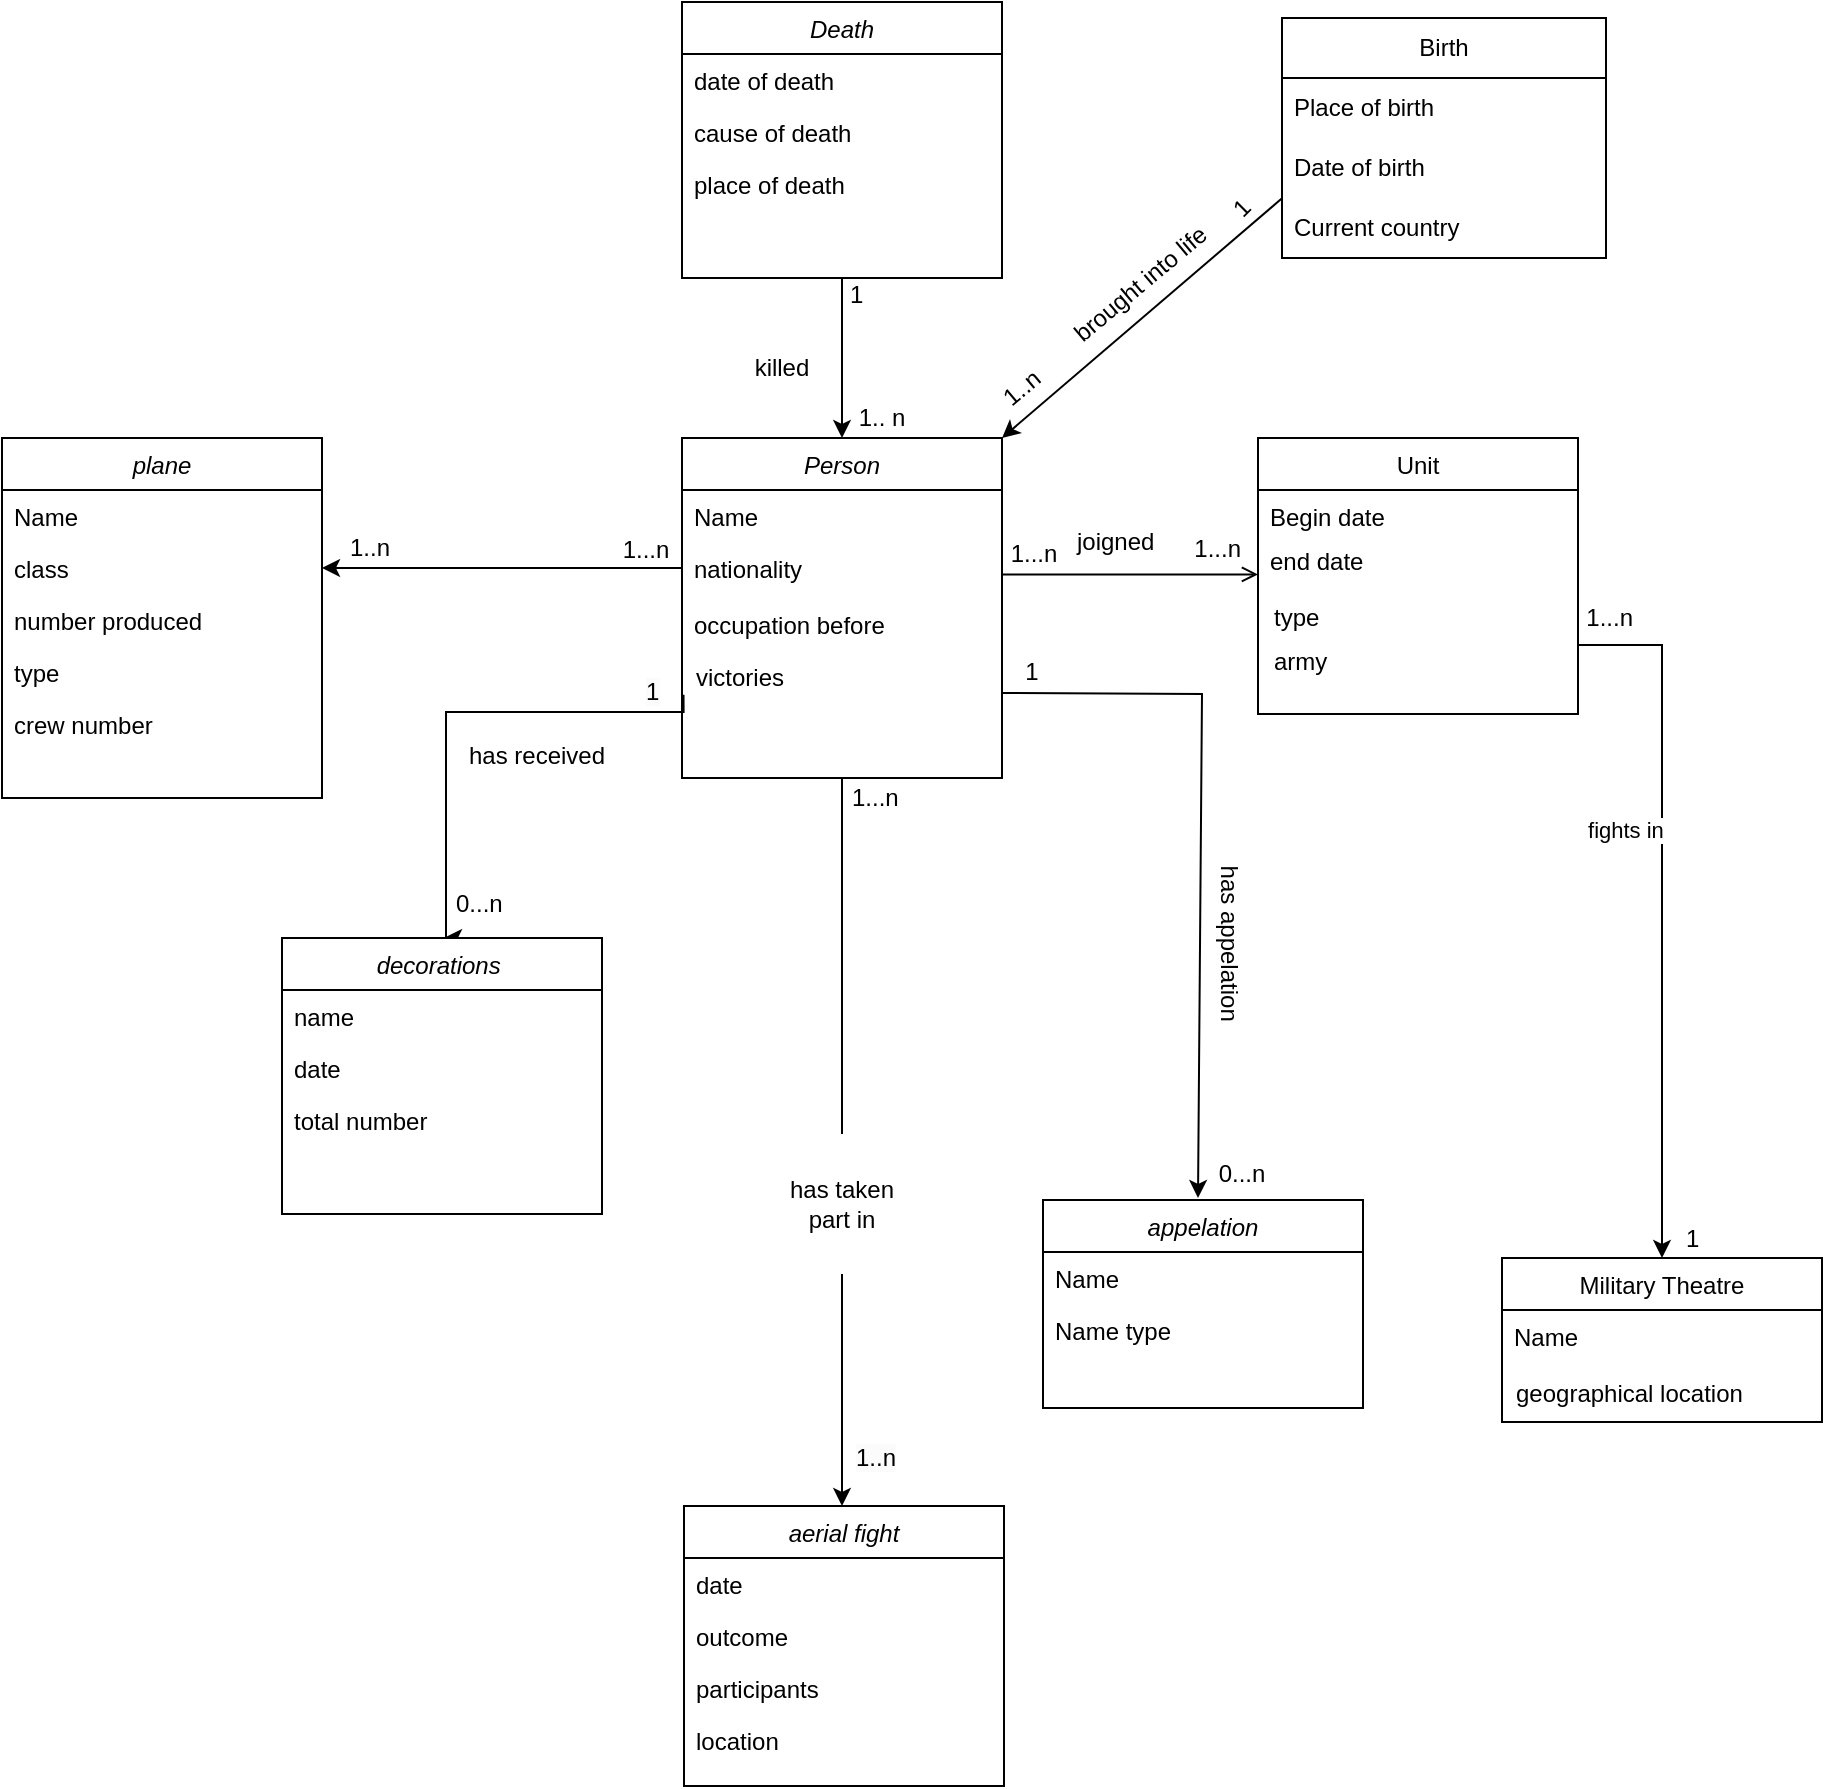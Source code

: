 <mxfile version="24.7.17">
  <diagram id="C5RBs43oDa-KdzZeNtuy" name="Page-1">
    <mxGraphModel dx="1918" dy="1807" grid="1" gridSize="10" guides="1" tooltips="1" connect="1" arrows="1" fold="1" page="1" pageScale="1" pageWidth="827" pageHeight="1169" math="0" shadow="0">
      <root>
        <mxCell id="WIyWlLk6GJQsqaUBKTNV-0" />
        <mxCell id="WIyWlLk6GJQsqaUBKTNV-1" parent="WIyWlLk6GJQsqaUBKTNV-0" />
        <mxCell id="zkfFHV4jXpPFQw0GAbJ--0" value="Person" style="swimlane;fontStyle=2;align=center;verticalAlign=top;childLayout=stackLayout;horizontal=1;startSize=26;horizontalStack=0;resizeParent=1;resizeLast=0;collapsible=1;marginBottom=0;rounded=0;shadow=0;strokeWidth=1;" parent="WIyWlLk6GJQsqaUBKTNV-1" vertex="1">
          <mxGeometry x="220" y="120" width="160" height="170" as="geometry">
            <mxRectangle x="230" y="140" width="160" height="26" as="alternateBounds" />
          </mxGeometry>
        </mxCell>
        <mxCell id="zkfFHV4jXpPFQw0GAbJ--1" value="Name" style="text;align=left;verticalAlign=top;spacingLeft=4;spacingRight=4;overflow=hidden;rotatable=0;points=[[0,0.5],[1,0.5]];portConstraint=eastwest;" parent="zkfFHV4jXpPFQw0GAbJ--0" vertex="1">
          <mxGeometry y="26" width="160" height="26" as="geometry" />
        </mxCell>
        <mxCell id="zkfFHV4jXpPFQw0GAbJ--2" value="nationality&#xa;" style="text;align=left;verticalAlign=top;spacingLeft=4;spacingRight=4;overflow=hidden;rotatable=0;points=[[0,0.5],[1,0.5]];portConstraint=eastwest;rounded=0;shadow=0;html=0;" parent="zkfFHV4jXpPFQw0GAbJ--0" vertex="1">
          <mxGeometry y="52" width="160" height="26" as="geometry" />
        </mxCell>
        <mxCell id="sWfVRmqd_Di_RNYYss13-30" value="" style="edgeStyle=orthogonalEdgeStyle;rounded=0;orthogonalLoop=1;jettySize=auto;html=1;exitX=1;exitY=0.75;exitDx=0;exitDy=0;" parent="WIyWlLk6GJQsqaUBKTNV-1" source="zkfFHV4jXpPFQw0GAbJ--17" target="sWfVRmqd_Di_RNYYss13-25" edge="1">
          <mxGeometry relative="1" as="geometry">
            <mxPoint x="590" y="260" as="sourcePoint" />
          </mxGeometry>
        </mxCell>
        <mxCell id="sWfVRmqd_Di_RNYYss13-34" value="fights in&amp;nbsp;" style="edgeLabel;html=1;align=center;verticalAlign=middle;resizable=0;points=[];" parent="sWfVRmqd_Di_RNYYss13-30" vertex="1" connectable="0">
          <mxGeometry x="-0.19" y="-2" relative="1" as="geometry">
            <mxPoint x="-15" y="-7" as="offset" />
          </mxGeometry>
        </mxCell>
        <mxCell id="zkfFHV4jXpPFQw0GAbJ--17" value="Unit" style="swimlane;fontStyle=0;align=center;verticalAlign=top;childLayout=stackLayout;horizontal=1;startSize=26;horizontalStack=0;resizeParent=1;resizeLast=0;collapsible=1;marginBottom=0;rounded=0;shadow=0;strokeWidth=1;" parent="WIyWlLk6GJQsqaUBKTNV-1" vertex="1">
          <mxGeometry x="508" y="120" width="160" height="138" as="geometry">
            <mxRectangle x="550" y="140" width="160" height="26" as="alternateBounds" />
          </mxGeometry>
        </mxCell>
        <mxCell id="zkfFHV4jXpPFQw0GAbJ--18" value="Begin date" style="text;align=left;verticalAlign=top;spacingLeft=4;spacingRight=4;overflow=hidden;rotatable=0;points=[[0,0.5],[1,0.5]];portConstraint=eastwest;" parent="zkfFHV4jXpPFQw0GAbJ--17" vertex="1">
          <mxGeometry y="26" width="160" height="22" as="geometry" />
        </mxCell>
        <mxCell id="zkfFHV4jXpPFQw0GAbJ--20" value="end date" style="text;align=left;verticalAlign=top;spacingLeft=4;spacingRight=4;overflow=hidden;rotatable=0;points=[[0,0.5],[1,0.5]];portConstraint=eastwest;rounded=0;shadow=0;html=0;" parent="zkfFHV4jXpPFQw0GAbJ--17" vertex="1">
          <mxGeometry y="48" width="160" height="26" as="geometry" />
        </mxCell>
        <mxCell id="zkfFHV4jXpPFQw0GAbJ--26" value="" style="endArrow=open;shadow=0;strokeWidth=1;rounded=0;curved=0;endFill=1;edgeStyle=elbowEdgeStyle;elbow=vertical;" parent="WIyWlLk6GJQsqaUBKTNV-1" edge="1">
          <mxGeometry x="0.5" y="41" relative="1" as="geometry">
            <mxPoint x="380" y="188.23" as="sourcePoint" />
            <mxPoint x="508" y="188.23" as="targetPoint" />
            <mxPoint x="-40" y="32" as="offset" />
            <Array as="points">
              <mxPoint x="390" y="188.23" />
            </Array>
          </mxGeometry>
        </mxCell>
        <mxCell id="zkfFHV4jXpPFQw0GAbJ--28" value="1...n" style="resizable=0;align=right;verticalAlign=bottom;labelBackgroundColor=none;fontSize=12;" parent="zkfFHV4jXpPFQw0GAbJ--26" connectable="0" vertex="1">
          <mxGeometry x="1" relative="1" as="geometry">
            <mxPoint x="-7" y="-4" as="offset" />
          </mxGeometry>
        </mxCell>
        <mxCell id="sWfVRmqd_Di_RNYYss13-37" value="" style="edgeStyle=orthogonalEdgeStyle;rounded=0;orthogonalLoop=1;jettySize=auto;html=1;exitX=0.061;exitY=0.746;exitDx=0;exitDy=0;exitPerimeter=0;" parent="WIyWlLk6GJQsqaUBKTNV-1" edge="1">
          <mxGeometry relative="1" as="geometry">
            <mxPoint x="220.76" y="248.396" as="sourcePoint" />
            <mxPoint x="101" y="370" as="targetPoint" />
            <Array as="points">
              <mxPoint x="221" y="257" />
              <mxPoint x="102" y="257" />
            </Array>
          </mxGeometry>
        </mxCell>
        <mxCell id="Up6PIdl-GRcJgjslwMBE-0" value="occupation before" style="text;align=left;verticalAlign=top;spacingLeft=4;spacingRight=4;overflow=hidden;rotatable=0;points=[[0,0.5],[1,0.5]];portConstraint=eastwest;rounded=0;shadow=0;html=0;" parent="WIyWlLk6GJQsqaUBKTNV-1" vertex="1">
          <mxGeometry x="220" y="200" width="160" height="26" as="geometry" />
        </mxCell>
        <mxCell id="sWfVRmqd_Di_RNYYss13-2" value="plane" style="swimlane;fontStyle=2;align=center;verticalAlign=top;childLayout=stackLayout;horizontal=1;startSize=26;horizontalStack=0;resizeParent=1;resizeLast=0;collapsible=1;marginBottom=0;rounded=0;shadow=0;strokeWidth=1;" parent="WIyWlLk6GJQsqaUBKTNV-1" vertex="1">
          <mxGeometry x="-120" y="120" width="160" height="180" as="geometry">
            <mxRectangle x="230" y="140" width="160" height="26" as="alternateBounds" />
          </mxGeometry>
        </mxCell>
        <mxCell id="sWfVRmqd_Di_RNYYss13-3" value="Name" style="text;align=left;verticalAlign=top;spacingLeft=4;spacingRight=4;overflow=hidden;rotatable=0;points=[[0,0.5],[1,0.5]];portConstraint=eastwest;" parent="sWfVRmqd_Di_RNYYss13-2" vertex="1">
          <mxGeometry y="26" width="160" height="26" as="geometry" />
        </mxCell>
        <mxCell id="sWfVRmqd_Di_RNYYss13-4" value="class" style="text;align=left;verticalAlign=top;spacingLeft=4;spacingRight=4;overflow=hidden;rotatable=0;points=[[0,0.5],[1,0.5]];portConstraint=eastwest;rounded=0;shadow=0;html=0;" parent="sWfVRmqd_Di_RNYYss13-2" vertex="1">
          <mxGeometry y="52" width="160" height="26" as="geometry" />
        </mxCell>
        <mxCell id="sWfVRmqd_Di_RNYYss13-5" value="number produced" style="text;align=left;verticalAlign=top;spacingLeft=4;spacingRight=4;overflow=hidden;rotatable=0;points=[[0,0.5],[1,0.5]];portConstraint=eastwest;rounded=0;shadow=0;html=0;" parent="sWfVRmqd_Di_RNYYss13-2" vertex="1">
          <mxGeometry y="78" width="160" height="26" as="geometry" />
        </mxCell>
        <mxCell id="l-y_-PNztlHvs0fK7czX-16" value="type" style="text;align=left;verticalAlign=top;spacingLeft=4;spacingRight=4;overflow=hidden;rotatable=0;points=[[0,0.5],[1,0.5]];portConstraint=eastwest;rounded=0;shadow=0;html=0;" parent="sWfVRmqd_Di_RNYYss13-2" vertex="1">
          <mxGeometry y="104" width="160" height="26" as="geometry" />
        </mxCell>
        <mxCell id="l-y_-PNztlHvs0fK7czX-17" value="crew number" style="text;align=left;verticalAlign=top;spacingLeft=4;spacingRight=4;overflow=hidden;rotatable=0;points=[[0,0.5],[1,0.5]];portConstraint=eastwest;rounded=0;shadow=0;html=0;" parent="sWfVRmqd_Di_RNYYss13-2" vertex="1">
          <mxGeometry y="130" width="160" height="26" as="geometry" />
        </mxCell>
        <mxCell id="sWfVRmqd_Di_RNYYss13-9" value="joigned&amp;nbsp;" style="text;html=1;resizable=0;points=[];;align=center;verticalAlign=middle;labelBackgroundColor=none;rounded=0;shadow=0;strokeWidth=1;fontSize=12;" parent="WIyWlLk6GJQsqaUBKTNV-1" vertex="1" connectable="0">
          <mxGeometry x="430" y="186" as="geometry">
            <mxPoint x="8" y="-14" as="offset" />
          </mxGeometry>
        </mxCell>
        <mxCell id="sWfVRmqd_Di_RNYYss13-101" value="" style="edgeStyle=orthogonalEdgeStyle;rounded=0;orthogonalLoop=1;jettySize=auto;html=1;entryX=0.5;entryY=0;entryDx=0;entryDy=0;" parent="WIyWlLk6GJQsqaUBKTNV-1" source="sWfVRmqd_Di_RNYYss13-10" target="zkfFHV4jXpPFQw0GAbJ--0" edge="1">
          <mxGeometry relative="1" as="geometry" />
        </mxCell>
        <mxCell id="sWfVRmqd_Di_RNYYss13-10" value="Death" style="swimlane;fontStyle=2;align=center;verticalAlign=top;childLayout=stackLayout;horizontal=1;startSize=26;horizontalStack=0;resizeParent=1;resizeLast=0;collapsible=1;marginBottom=0;rounded=0;shadow=0;strokeWidth=1;" parent="WIyWlLk6GJQsqaUBKTNV-1" vertex="1">
          <mxGeometry x="220" y="-98" width="160" height="138" as="geometry">
            <mxRectangle x="230" y="140" width="160" height="26" as="alternateBounds" />
          </mxGeometry>
        </mxCell>
        <mxCell id="sWfVRmqd_Di_RNYYss13-11" value="date of death" style="text;align=left;verticalAlign=top;spacingLeft=4;spacingRight=4;overflow=hidden;rotatable=0;points=[[0,0.5],[1,0.5]];portConstraint=eastwest;" parent="sWfVRmqd_Di_RNYYss13-10" vertex="1">
          <mxGeometry y="26" width="160" height="26" as="geometry" />
        </mxCell>
        <mxCell id="sWfVRmqd_Di_RNYYss13-12" value="cause of death" style="text;align=left;verticalAlign=top;spacingLeft=4;spacingRight=4;overflow=hidden;rotatable=0;points=[[0,0.5],[1,0.5]];portConstraint=eastwest;rounded=0;shadow=0;html=0;" parent="sWfVRmqd_Di_RNYYss13-10" vertex="1">
          <mxGeometry y="52" width="160" height="26" as="geometry" />
        </mxCell>
        <mxCell id="sWfVRmqd_Di_RNYYss13-13" value="place of death " style="text;align=left;verticalAlign=top;spacingLeft=4;spacingRight=4;overflow=hidden;rotatable=0;points=[[0,0.5],[1,0.5]];portConstraint=eastwest;rounded=0;shadow=0;html=0;" parent="sWfVRmqd_Di_RNYYss13-10" vertex="1">
          <mxGeometry y="78" width="160" height="26" as="geometry" />
        </mxCell>
        <mxCell id="sWfVRmqd_Di_RNYYss13-17" value="aerial fight&#xa;" style="swimlane;fontStyle=2;align=center;verticalAlign=top;childLayout=stackLayout;horizontal=1;startSize=26;horizontalStack=0;resizeParent=1;resizeLast=0;collapsible=1;marginBottom=0;rounded=0;shadow=0;strokeWidth=1;" parent="WIyWlLk6GJQsqaUBKTNV-1" vertex="1">
          <mxGeometry x="221" y="654" width="160" height="140" as="geometry">
            <mxRectangle x="230" y="140" width="160" height="26" as="alternateBounds" />
          </mxGeometry>
        </mxCell>
        <mxCell id="sWfVRmqd_Di_RNYYss13-18" value="date&#xa;" style="text;align=left;verticalAlign=top;spacingLeft=4;spacingRight=4;overflow=hidden;rotatable=0;points=[[0,0.5],[1,0.5]];portConstraint=eastwest;" parent="sWfVRmqd_Di_RNYYss13-17" vertex="1">
          <mxGeometry y="26" width="160" height="26" as="geometry" />
        </mxCell>
        <mxCell id="sWfVRmqd_Di_RNYYss13-19" value="outcome" style="text;align=left;verticalAlign=top;spacingLeft=4;spacingRight=4;overflow=hidden;rotatable=0;points=[[0,0.5],[1,0.5]];portConstraint=eastwest;rounded=0;shadow=0;html=0;" parent="sWfVRmqd_Di_RNYYss13-17" vertex="1">
          <mxGeometry y="52" width="160" height="26" as="geometry" />
        </mxCell>
        <mxCell id="sWfVRmqd_Di_RNYYss13-20" value="participants" style="text;align=left;verticalAlign=top;spacingLeft=4;spacingRight=4;overflow=hidden;rotatable=0;points=[[0,0.5],[1,0.5]];portConstraint=eastwest;rounded=0;shadow=0;html=0;" parent="sWfVRmqd_Di_RNYYss13-17" vertex="1">
          <mxGeometry y="78" width="160" height="26" as="geometry" />
        </mxCell>
        <mxCell id="-l5ytIGz0a9PeMOAyxSW-0" value="location" style="text;align=left;verticalAlign=top;spacingLeft=4;spacingRight=4;overflow=hidden;rotatable=0;points=[[0,0.5],[1,0.5]];portConstraint=eastwest;rounded=0;shadow=0;html=0;" parent="sWfVRmqd_Di_RNYYss13-17" vertex="1">
          <mxGeometry y="104" width="160" height="26" as="geometry" />
        </mxCell>
        <mxCell id="sWfVRmqd_Di_RNYYss13-22" value="" style="resizable=0;align=left;verticalAlign=bottom;labelBackgroundColor=none;fontSize=12;" parent="WIyWlLk6GJQsqaUBKTNV-1" connectable="0" vertex="1">
          <mxGeometry x="383" y="218" as="geometry">
            <mxPoint x="-190" y="-19" as="offset" />
          </mxGeometry>
        </mxCell>
        <mxCell id="sWfVRmqd_Di_RNYYss13-25" value="Military Theatre" style="swimlane;fontStyle=0;align=center;verticalAlign=top;childLayout=stackLayout;horizontal=1;startSize=26;horizontalStack=0;resizeParent=1;resizeLast=0;collapsible=1;marginBottom=0;rounded=0;shadow=0;strokeWidth=1;" parent="WIyWlLk6GJQsqaUBKTNV-1" vertex="1">
          <mxGeometry x="630" y="530" width="160" height="82" as="geometry">
            <mxRectangle x="550" y="140" width="160" height="26" as="alternateBounds" />
          </mxGeometry>
        </mxCell>
        <mxCell id="sWfVRmqd_Di_RNYYss13-27" value="Name" style="text;align=left;verticalAlign=top;spacingLeft=4;spacingRight=4;overflow=hidden;rotatable=0;points=[[0,0.5],[1,0.5]];portConstraint=eastwest;rounded=0;shadow=0;html=0;" parent="sWfVRmqd_Di_RNYYss13-25" vertex="1">
          <mxGeometry y="26" width="160" height="26" as="geometry" />
        </mxCell>
        <mxCell id="sWfVRmqd_Di_RNYYss13-38" value="decorations " style="swimlane;fontStyle=2;align=center;verticalAlign=top;childLayout=stackLayout;horizontal=1;startSize=26;horizontalStack=0;resizeParent=1;resizeLast=0;collapsible=1;marginBottom=0;rounded=0;shadow=0;strokeWidth=1;" parent="WIyWlLk6GJQsqaUBKTNV-1" vertex="1">
          <mxGeometry x="20" y="370" width="160" height="138" as="geometry">
            <mxRectangle x="230" y="140" width="160" height="26" as="alternateBounds" />
          </mxGeometry>
        </mxCell>
        <mxCell id="sWfVRmqd_Di_RNYYss13-39" value="name" style="text;align=left;verticalAlign=top;spacingLeft=4;spacingRight=4;overflow=hidden;rotatable=0;points=[[0,0.5],[1,0.5]];portConstraint=eastwest;" parent="sWfVRmqd_Di_RNYYss13-38" vertex="1">
          <mxGeometry y="26" width="160" height="26" as="geometry" />
        </mxCell>
        <mxCell id="sWfVRmqd_Di_RNYYss13-40" value="date " style="text;align=left;verticalAlign=top;spacingLeft=4;spacingRight=4;overflow=hidden;rotatable=0;points=[[0,0.5],[1,0.5]];portConstraint=eastwest;rounded=0;shadow=0;html=0;" parent="sWfVRmqd_Di_RNYYss13-38" vertex="1">
          <mxGeometry y="52" width="160" height="26" as="geometry" />
        </mxCell>
        <mxCell id="sWfVRmqd_Di_RNYYss13-41" value="total number " style="text;align=left;verticalAlign=top;spacingLeft=4;spacingRight=4;overflow=hidden;rotatable=0;points=[[0,0.5],[1,0.5]];portConstraint=eastwest;rounded=0;shadow=0;html=0;" parent="sWfVRmqd_Di_RNYYss13-38" vertex="1">
          <mxGeometry y="78" width="160" height="26" as="geometry" />
        </mxCell>
        <mxCell id="sWfVRmqd_Di_RNYYss13-42" value="&lt;br style=&quot;forced-color-adjust: none; padding: 0px; margin: 0px; color: rgb(0, 0, 0); font-family: Helvetica; font-size: 12px; font-style: normal; font-variant-ligatures: normal; font-variant-caps: normal; font-weight: 400; letter-spacing: normal; orphans: 2; text-align: left; text-indent: 0px; text-transform: none; widows: 2; word-spacing: 0px; -webkit-text-stroke-width: 0px; white-space: nowrap; background-color: rgb(251, 251, 251); text-decoration-thickness: initial; text-decoration-style: initial; text-decoration-color: initial;&quot;&gt;&lt;span style=&quot;color: rgb(0, 0, 0); font-family: Helvetica; font-size: 12px; font-style: normal; font-variant-ligatures: normal; font-variant-caps: normal; font-weight: 400; letter-spacing: normal; orphans: 2; text-align: left; text-indent: 0px; text-transform: none; widows: 2; word-spacing: 0px; -webkit-text-stroke-width: 0px; white-space: nowrap; background-color: rgb(251, 251, 251); text-decoration-thickness: initial; text-decoration-style: initial; text-decoration-color: initial; display: inline !important; float: none;&quot;&gt;1&lt;/span&gt;" style="text;whiteSpace=wrap;html=1;" parent="WIyWlLk6GJQsqaUBKTNV-1" vertex="1">
          <mxGeometry x="200" y="219" width="40" height="50" as="geometry" />
        </mxCell>
        <mxCell id="sWfVRmqd_Di_RNYYss13-43" value="&lt;div&gt;0...n&lt;/div&gt;&lt;div&gt;&lt;br&gt;&lt;/div&gt;" style="text;whiteSpace=wrap;html=1;" parent="WIyWlLk6GJQsqaUBKTNV-1" vertex="1">
          <mxGeometry x="105" y="339" width="40" height="50" as="geometry" />
        </mxCell>
        <mxCell id="sWfVRmqd_Di_RNYYss13-47" value="appelation" style="swimlane;fontStyle=2;align=center;verticalAlign=top;childLayout=stackLayout;horizontal=1;startSize=26;horizontalStack=0;resizeParent=1;resizeLast=0;collapsible=1;marginBottom=0;rounded=0;shadow=0;strokeWidth=1;" parent="WIyWlLk6GJQsqaUBKTNV-1" vertex="1">
          <mxGeometry x="400.5" y="501" width="160" height="104" as="geometry">
            <mxRectangle x="230" y="140" width="160" height="26" as="alternateBounds" />
          </mxGeometry>
        </mxCell>
        <mxCell id="sWfVRmqd_Di_RNYYss13-48" value="Name" style="text;align=left;verticalAlign=top;spacingLeft=4;spacingRight=4;overflow=hidden;rotatable=0;points=[[0,0.5],[1,0.5]];portConstraint=eastwest;" parent="sWfVRmqd_Di_RNYYss13-47" vertex="1">
          <mxGeometry y="26" width="160" height="26" as="geometry" />
        </mxCell>
        <mxCell id="l-y_-PNztlHvs0fK7czX-25" value="Name type" style="text;align=left;verticalAlign=top;spacingLeft=4;spacingRight=4;overflow=hidden;rotatable=0;points=[[0,0.5],[1,0.5]];portConstraint=eastwest;" parent="sWfVRmqd_Di_RNYYss13-47" vertex="1">
          <mxGeometry y="52" width="160" height="26" as="geometry" />
        </mxCell>
        <mxCell id="sWfVRmqd_Di_RNYYss13-49" value="&#xa;" style="text;align=left;verticalAlign=top;spacingLeft=4;spacingRight=4;overflow=hidden;rotatable=0;points=[[0,0.5],[1,0.5]];portConstraint=eastwest;rounded=0;shadow=0;html=0;" parent="sWfVRmqd_Di_RNYYss13-47" vertex="1">
          <mxGeometry y="78" width="160" height="26" as="geometry" />
        </mxCell>
        <mxCell id="sWfVRmqd_Di_RNYYss13-52" value="has appelation&amp;nbsp;" style="text;html=1;align=center;verticalAlign=middle;whiteSpace=wrap;rounded=0;rotation=90;" parent="WIyWlLk6GJQsqaUBKTNV-1" vertex="1">
          <mxGeometry x="423.5" y="359" width="140" height="30" as="geometry" />
        </mxCell>
        <mxCell id="sWfVRmqd_Di_RNYYss13-54" value="" style="resizable=0;align=left;verticalAlign=bottom;labelBackgroundColor=none;fontSize=12;" parent="WIyWlLk6GJQsqaUBKTNV-1" connectable="0" vertex="1">
          <mxGeometry x="367" y="224" as="geometry">
            <mxPoint x="58" y="319" as="offset" />
          </mxGeometry>
        </mxCell>
        <mxCell id="sWfVRmqd_Di_RNYYss13-58" value="Birth" style="swimlane;fontStyle=0;childLayout=stackLayout;horizontal=1;startSize=30;horizontalStack=0;resizeParent=1;resizeParentMax=0;resizeLast=0;collapsible=1;marginBottom=0;whiteSpace=wrap;html=1;" parent="WIyWlLk6GJQsqaUBKTNV-1" vertex="1">
          <mxGeometry x="520" y="-90" width="162" height="120" as="geometry" />
        </mxCell>
        <mxCell id="sWfVRmqd_Di_RNYYss13-59" value="Place of birth" style="text;strokeColor=none;fillColor=none;align=left;verticalAlign=middle;spacingLeft=4;spacingRight=4;overflow=hidden;points=[[0,0.5],[1,0.5]];portConstraint=eastwest;rotatable=0;whiteSpace=wrap;html=1;" parent="sWfVRmqd_Di_RNYYss13-58" vertex="1">
          <mxGeometry y="30" width="162" height="30" as="geometry" />
        </mxCell>
        <mxCell id="sWfVRmqd_Di_RNYYss13-60" value="Date of birth&amp;nbsp;" style="text;strokeColor=none;fillColor=none;align=left;verticalAlign=middle;spacingLeft=4;spacingRight=4;overflow=hidden;points=[[0,0.5],[1,0.5]];portConstraint=eastwest;rotatable=0;whiteSpace=wrap;html=1;" parent="sWfVRmqd_Di_RNYYss13-58" vertex="1">
          <mxGeometry y="60" width="162" height="30" as="geometry" />
        </mxCell>
        <mxCell id="opCrztUSTye1WQ9HKKP6-0" value="Current country" style="text;strokeColor=none;fillColor=none;align=left;verticalAlign=middle;spacingLeft=4;spacingRight=4;overflow=hidden;points=[[0,0.5],[1,0.5]];portConstraint=eastwest;rotatable=0;whiteSpace=wrap;html=1;" vertex="1" parent="sWfVRmqd_Di_RNYYss13-58">
          <mxGeometry y="90" width="162" height="30" as="geometry" />
        </mxCell>
        <mxCell id="sWfVRmqd_Di_RNYYss13-62" value="brought into life&amp;nbsp;" style="text;html=1;align=center;verticalAlign=middle;whiteSpace=wrap;rounded=0;rotation=-40;" parent="WIyWlLk6GJQsqaUBKTNV-1" vertex="1">
          <mxGeometry x="390" y="30" width="120.93" height="23.51" as="geometry" />
        </mxCell>
        <mxCell id="sWfVRmqd_Di_RNYYss13-67" value="has received" style="text;html=1;align=center;verticalAlign=middle;whiteSpace=wrap;rounded=0;" parent="WIyWlLk6GJQsqaUBKTNV-1" vertex="1">
          <mxGeometry x="105" y="258" width="85" height="41" as="geometry" />
        </mxCell>
        <mxCell id="sWfVRmqd_Di_RNYYss13-95" value="geographical location&#xa;" style="text;align=left;verticalAlign=top;spacingLeft=4;spacingRight=4;overflow=hidden;rotatable=0;points=[[0,0.5],[1,0.5]];portConstraint=eastwest;rounded=0;shadow=0;html=0;" parent="WIyWlLk6GJQsqaUBKTNV-1" vertex="1">
          <mxGeometry x="631" y="584" width="160" height="26" as="geometry" />
        </mxCell>
        <mxCell id="sWfVRmqd_Di_RNYYss13-96" value="type&#xa;" style="text;align=left;verticalAlign=top;spacingLeft=4;spacingRight=4;overflow=hidden;rotatable=0;points=[[0,0.5],[1,0.5]];portConstraint=eastwest;rounded=0;shadow=0;html=0;" parent="WIyWlLk6GJQsqaUBKTNV-1" vertex="1">
          <mxGeometry x="510" y="196" width="160" height="26" as="geometry" />
        </mxCell>
        <mxCell id="sWfVRmqd_Di_RNYYss13-99" value="1...n" style="resizable=0;align=right;verticalAlign=bottom;labelBackgroundColor=none;fontSize=12;" parent="WIyWlLk6GJQsqaUBKTNV-1" connectable="0" vertex="1">
          <mxGeometry x="697" y="218.667" as="geometry" />
        </mxCell>
        <mxCell id="sWfVRmqd_Di_RNYYss13-100" value="&#xa;1" style="resizable=0;align=left;verticalAlign=bottom;labelBackgroundColor=none;fontSize=12;" parent="WIyWlLk6GJQsqaUBKTNV-1" connectable="0" vertex="1">
          <mxGeometry x="725" y="503" as="geometry">
            <mxPoint x="-5" y="26" as="offset" />
          </mxGeometry>
        </mxCell>
        <mxCell id="sWfVRmqd_Di_RNYYss13-102" value="killed" style="text;html=1;align=center;verticalAlign=middle;whiteSpace=wrap;rounded=0;" parent="WIyWlLk6GJQsqaUBKTNV-1" vertex="1">
          <mxGeometry x="240" y="70" width="60" height="29.51" as="geometry" />
        </mxCell>
        <mxCell id="_Twvx_DH2y2zdTPYDqsU-2" value="1...n" style="resizable=0;align=left;verticalAlign=bottom;labelBackgroundColor=none;fontSize=12;" parent="WIyWlLk6GJQsqaUBKTNV-1" connectable="0" vertex="1">
          <mxGeometry x="308" y="300.25" as="geometry">
            <mxPoint x="-5" y="8" as="offset" />
          </mxGeometry>
        </mxCell>
        <mxCell id="_Twvx_DH2y2zdTPYDqsU-3" value="&lt;br style=&quot;forced-color-adjust: none; padding: 0px; margin: 0px; color: rgb(0, 0, 0); font-family: Helvetica; font-size: 12px; font-style: normal; font-variant-ligatures: normal; font-variant-caps: normal; font-weight: 400; letter-spacing: normal; orphans: 2; text-align: left; text-indent: 0px; text-transform: none; widows: 2; word-spacing: 0px; -webkit-text-stroke-width: 0px; white-space: nowrap; background-color: rgb(251, 251, 251); text-decoration-thickness: initial; text-decoration-style: initial; text-decoration-color: initial;&quot;&gt;&lt;span style=&quot;color: rgb(0, 0, 0); font-family: Helvetica; font-size: 12px; font-style: normal; font-variant-ligatures: normal; font-variant-caps: normal; font-weight: 400; letter-spacing: normal; orphans: 2; text-align: left; text-indent: 0px; text-transform: none; widows: 2; word-spacing: 0px; -webkit-text-stroke-width: 0px; white-space: nowrap; background-color: rgb(251, 251, 251); text-decoration-thickness: initial; text-decoration-style: initial; text-decoration-color: initial; display: inline !important; float: none;&quot;&gt;1..n&lt;/span&gt;" style="text;whiteSpace=wrap;html=1;" parent="WIyWlLk6GJQsqaUBKTNV-1" vertex="1">
          <mxGeometry x="305" y="602" width="50" height="38" as="geometry" />
        </mxCell>
        <mxCell id="WztvpK1lA77HdFUlMVZW-0" value="army" style="text;align=left;verticalAlign=top;spacingLeft=4;spacingRight=4;overflow=hidden;rotatable=0;points=[[0,0.5],[1,0.5]];portConstraint=eastwest;rounded=0;shadow=0;html=0;" parent="WIyWlLk6GJQsqaUBKTNV-1" vertex="1">
          <mxGeometry x="510" y="218" width="160" height="26" as="geometry" />
        </mxCell>
        <mxCell id="WztvpK1lA77HdFUlMVZW-2" value="&#xa;1" style="resizable=0;align=left;verticalAlign=bottom;labelBackgroundColor=none;fontSize=12;" parent="WIyWlLk6GJQsqaUBKTNV-1" connectable="0" vertex="1">
          <mxGeometry x="383" y="204.997" as="geometry">
            <mxPoint x="-81" y="-148" as="offset" />
          </mxGeometry>
        </mxCell>
        <mxCell id="l-y_-PNztlHvs0fK7czX-1" value="1" style="text;html=1;align=center;verticalAlign=middle;whiteSpace=wrap;rounded=0;rotation=-45;" parent="WIyWlLk6GJQsqaUBKTNV-1" vertex="1">
          <mxGeometry x="470" y="-10" width="60" height="30" as="geometry" />
        </mxCell>
        <mxCell id="l-y_-PNztlHvs0fK7czX-4" value="" style="endArrow=classic;html=1;rounded=0;exitX=0;exitY=1.006;exitDx=0;exitDy=0;exitPerimeter=0;entryX=1;entryY=0;entryDx=0;entryDy=0;" parent="WIyWlLk6GJQsqaUBKTNV-1" source="sWfVRmqd_Di_RNYYss13-60" target="zkfFHV4jXpPFQw0GAbJ--0" edge="1">
          <mxGeometry width="50" height="50" relative="1" as="geometry">
            <mxPoint x="520" as="sourcePoint" />
            <mxPoint x="381.0" y="119.996" as="targetPoint" />
          </mxGeometry>
        </mxCell>
        <mxCell id="l-y_-PNztlHvs0fK7czX-2" value="1..n" style="text;html=1;align=center;verticalAlign=middle;whiteSpace=wrap;rounded=0;rotation=-40;" parent="WIyWlLk6GJQsqaUBKTNV-1" vertex="1">
          <mxGeometry x="360" y="80.0" width="60" height="30" as="geometry" />
        </mxCell>
        <mxCell id="l-y_-PNztlHvs0fK7czX-5" value="" style="endArrow=classic;html=1;rounded=0;exitX=0;exitY=0.5;exitDx=0;exitDy=0;entryX=1;entryY=0.5;entryDx=0;entryDy=0;" parent="WIyWlLk6GJQsqaUBKTNV-1" source="zkfFHV4jXpPFQw0GAbJ--2" target="sWfVRmqd_Di_RNYYss13-4" edge="1">
          <mxGeometry width="50" height="50" relative="1" as="geometry">
            <mxPoint x="260" y="410" as="sourcePoint" />
            <mxPoint x="70" y="186" as="targetPoint" />
            <Array as="points" />
          </mxGeometry>
        </mxCell>
        <mxCell id="l-y_-PNztlHvs0fK7czX-11" value="1..n" style="text;html=1;align=center;verticalAlign=middle;whiteSpace=wrap;rounded=0;" parent="WIyWlLk6GJQsqaUBKTNV-1" vertex="1">
          <mxGeometry x="34" y="160" width="60" height="30" as="geometry" />
        </mxCell>
        <mxCell id="sWfVRmqd_Di_RNYYss13-44" value="&#xa;" style="text;align=left;verticalAlign=top;spacingLeft=4;spacingRight=4;overflow=hidden;rotatable=0;points=[[0,0.5],[1,0.5]];portConstraint=eastwest;rounded=0;shadow=0;html=0;" parent="WIyWlLk6GJQsqaUBKTNV-1" vertex="1">
          <mxGeometry x="287" y="600" width="160" height="26" as="geometry" />
        </mxCell>
        <mxCell id="l-y_-PNztlHvs0fK7czX-15" value="1...n" style="text;html=1;align=center;verticalAlign=middle;whiteSpace=wrap;rounded=0;" parent="WIyWlLk6GJQsqaUBKTNV-1" vertex="1">
          <mxGeometry x="172" y="166" width="60" height="20" as="geometry" />
        </mxCell>
        <mxCell id="l-y_-PNztlHvs0fK7czX-18" value="" style="endArrow=classic;html=1;rounded=0;exitX=0.5;exitY=1;exitDx=0;exitDy=0;" parent="WIyWlLk6GJQsqaUBKTNV-1" source="sWfVRmqd_Di_RNYYss13-31" edge="1">
          <mxGeometry width="50" height="50" relative="1" as="geometry">
            <mxPoint x="280" y="500" as="sourcePoint" />
            <mxPoint x="300" y="654" as="targetPoint" />
          </mxGeometry>
        </mxCell>
        <mxCell id="l-y_-PNztlHvs0fK7czX-19" value="" style="endArrow=classic;html=1;rounded=0;exitX=1;exitY=0.75;exitDx=0;exitDy=0;" parent="WIyWlLk6GJQsqaUBKTNV-1" source="zkfFHV4jXpPFQw0GAbJ--0" edge="1">
          <mxGeometry width="50" height="50" relative="1" as="geometry">
            <mxPoint x="250" y="480" as="sourcePoint" />
            <mxPoint x="478" y="500" as="targetPoint" />
            <Array as="points">
              <mxPoint x="480" y="248" />
            </Array>
          </mxGeometry>
        </mxCell>
        <mxCell id="sWfVRmqd_Di_RNYYss13-31" value="has taken part in" style="text;html=1;align=center;verticalAlign=middle;whiteSpace=wrap;rounded=0;" parent="WIyWlLk6GJQsqaUBKTNV-1" vertex="1">
          <mxGeometry x="270" y="468" width="60" height="70" as="geometry" />
        </mxCell>
        <mxCell id="l-y_-PNztlHvs0fK7czX-21" value="" style="endArrow=none;html=1;rounded=0;entryX=0.5;entryY=1;entryDx=0;entryDy=0;exitX=0.5;exitY=0;exitDx=0;exitDy=0;" parent="WIyWlLk6GJQsqaUBKTNV-1" source="sWfVRmqd_Di_RNYYss13-31" target="zkfFHV4jXpPFQw0GAbJ--0" edge="1">
          <mxGeometry width="50" height="50" relative="1" as="geometry">
            <mxPoint x="250" y="480" as="sourcePoint" />
            <mxPoint x="300" y="430" as="targetPoint" />
          </mxGeometry>
        </mxCell>
        <mxCell id="l-y_-PNztlHvs0fK7czX-22" value="1" style="text;html=1;align=center;verticalAlign=middle;whiteSpace=wrap;rounded=0;" parent="WIyWlLk6GJQsqaUBKTNV-1" vertex="1">
          <mxGeometry x="380" y="227" width="30" height="20" as="geometry" />
        </mxCell>
        <mxCell id="l-y_-PNztlHvs0fK7czX-24" value="1...n" style="text;html=1;align=center;verticalAlign=middle;whiteSpace=wrap;rounded=0;" parent="WIyWlLk6GJQsqaUBKTNV-1" vertex="1">
          <mxGeometry x="381" y="168" width="30" height="20" as="geometry" />
        </mxCell>
        <mxCell id="l-y_-PNztlHvs0fK7czX-26" value="0...n" style="text;html=1;align=center;verticalAlign=middle;whiteSpace=wrap;rounded=0;" parent="WIyWlLk6GJQsqaUBKTNV-1" vertex="1">
          <mxGeometry x="470" y="473" width="60" height="30" as="geometry" />
        </mxCell>
        <mxCell id="l-y_-PNztlHvs0fK7czX-30" value="1.. n" style="text;html=1;align=center;verticalAlign=middle;whiteSpace=wrap;rounded=0;" parent="WIyWlLk6GJQsqaUBKTNV-1" vertex="1">
          <mxGeometry x="300" y="100" width="40" height="20" as="geometry" />
        </mxCell>
        <mxCell id="g0CCt0YpsA2ut58Fa_BW-0" value="victories&#xa;" style="text;align=left;verticalAlign=top;spacingLeft=4;spacingRight=4;overflow=hidden;rotatable=0;points=[[0,0.5],[1,0.5]];portConstraint=eastwest;rounded=0;shadow=0;html=0;" parent="WIyWlLk6GJQsqaUBKTNV-1" vertex="1">
          <mxGeometry x="221" y="226" width="160" height="26" as="geometry" />
        </mxCell>
      </root>
    </mxGraphModel>
  </diagram>
</mxfile>
